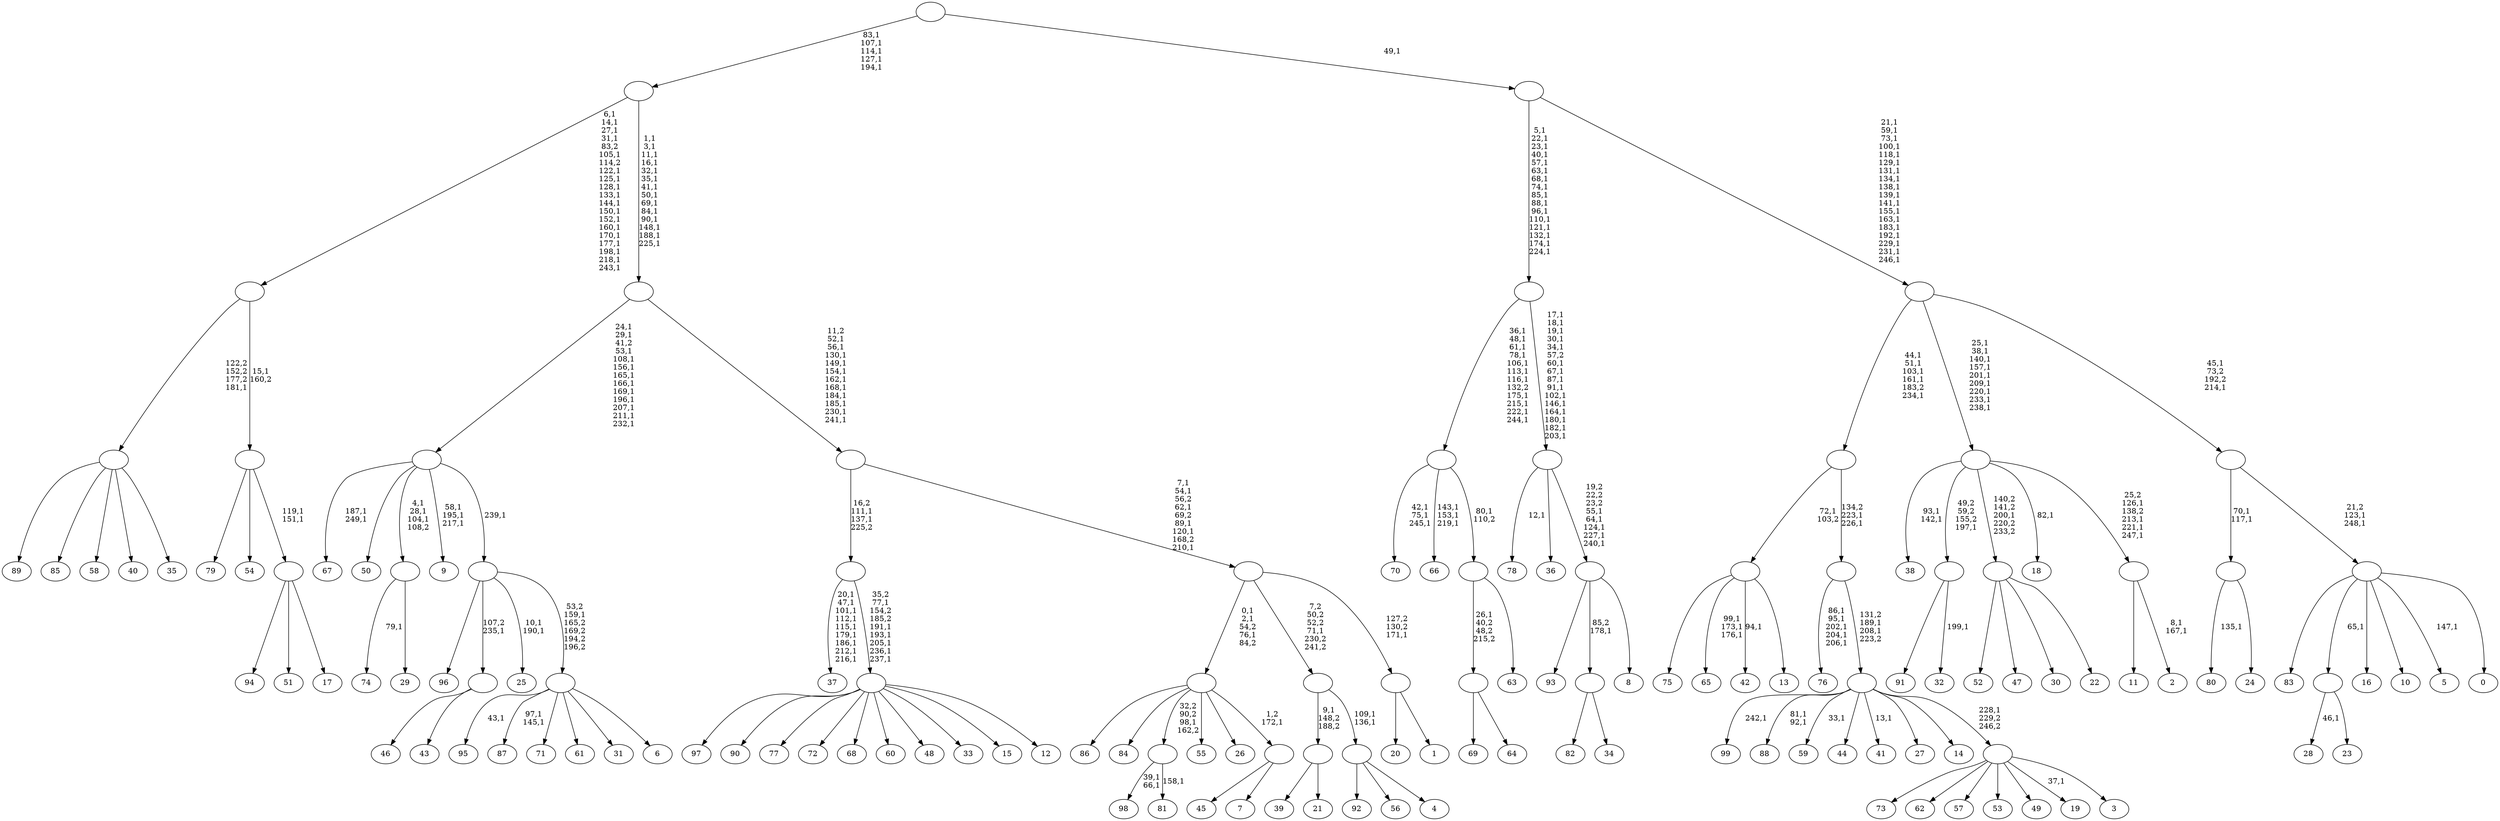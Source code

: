digraph T {
	350 [label="99"]
	348 [label="98"]
	345 [label="97"]
	344 [label="96"]
	343 [label="95"]
	341 [label="94"]
	340 [label="93"]
	339 [label="92"]
	338 [label="91"]
	337 [label="90"]
	336 [label="89"]
	335 [label="88"]
	332 [label="87"]
	329 [label="86"]
	328 [label="85"]
	327 [label="84"]
	326 [label="83"]
	325 [label="82"]
	324 [label="81"]
	322 [label=""]
	321 [label="80"]
	319 [label="79"]
	318 [label="78"]
	316 [label="77"]
	315 [label="76"]
	309 [label="75"]
	308 [label="74"]
	306 [label="73"]
	305 [label="72"]
	304 [label="71"]
	303 [label="70"]
	299 [label="69"]
	298 [label="68"]
	297 [label="67"]
	294 [label="66"]
	290 [label="65"]
	286 [label="64"]
	285 [label=""]
	284 [label="63"]
	283 [label=""]
	282 [label=""]
	271 [label="62"]
	270 [label="61"]
	269 [label="60"]
	268 [label="59"]
	266 [label="58"]
	265 [label="57"]
	264 [label="56"]
	263 [label="55"]
	262 [label="54"]
	261 [label="53"]
	260 [label="52"]
	259 [label="51"]
	258 [label="50"]
	257 [label="49"]
	256 [label="48"]
	255 [label="47"]
	254 [label="46"]
	253 [label="45"]
	252 [label="44"]
	251 [label="43"]
	250 [label=""]
	249 [label="42"]
	247 [label="41"]
	245 [label="40"]
	244 [label="39"]
	243 [label="38"]
	240 [label="37"]
	230 [label="36"]
	229 [label="35"]
	228 [label=""]
	227 [label="34"]
	226 [label=""]
	225 [label="33"]
	224 [label="32"]
	222 [label=""]
	221 [label="31"]
	220 [label="30"]
	219 [label="29"]
	218 [label=""]
	215 [label="28"]
	213 [label="27"]
	212 [label="26"]
	211 [label="25"]
	208 [label="24"]
	207 [label=""]
	205 [label="23"]
	204 [label=""]
	203 [label="22"]
	202 [label=""]
	201 [label="21"]
	200 [label=""]
	199 [label="20"]
	198 [label="19"]
	196 [label="18"]
	194 [label="17"]
	193 [label=""]
	191 [label=""]
	190 [label=""]
	172 [label="16"]
	171 [label="15"]
	170 [label="14"]
	169 [label="13"]
	168 [label=""]
	167 [label="12"]
	166 [label=""]
	160 [label=""]
	158 [label="11"]
	157 [label="10"]
	156 [label="9"]
	152 [label="8"]
	151 [label=""]
	146 [label=""]
	131 [label=""]
	115 [label="7"]
	114 [label=""]
	113 [label=""]
	110 [label="6"]
	109 [label=""]
	108 [label=""]
	107 [label=""]
	95 [label="5"]
	93 [label="4"]
	92 [label=""]
	90 [label=""]
	89 [label="3"]
	88 [label=""]
	87 [label=""]
	85 [label=""]
	83 [label=""]
	78 [label="2"]
	75 [label=""]
	71 [label=""]
	62 [label="1"]
	61 [label=""]
	60 [label=""]
	54 [label=""]
	43 [label=""]
	29 [label=""]
	24 [label="0"]
	23 [label=""]
	21 [label=""]
	19 [label=""]
	1 [label=""]
	0 [label=""]
	322 -> 324 [label="158,1"]
	322 -> 348 [label="39,1\n66,1"]
	285 -> 299 [label=""]
	285 -> 286 [label=""]
	283 -> 285 [label="26,1\n40,2\n48,2\n215,2"]
	283 -> 284 [label=""]
	282 -> 294 [label="143,1\n153,1\n219,1"]
	282 -> 303 [label="42,1\n75,1\n245,1"]
	282 -> 283 [label="80,1\n110,2"]
	250 -> 254 [label=""]
	250 -> 251 [label=""]
	228 -> 336 [label=""]
	228 -> 328 [label=""]
	228 -> 266 [label=""]
	228 -> 245 [label=""]
	228 -> 229 [label=""]
	226 -> 325 [label=""]
	226 -> 227 [label=""]
	222 -> 224 [label="199,1"]
	222 -> 338 [label=""]
	218 -> 308 [label="79,1"]
	218 -> 219 [label=""]
	207 -> 321 [label="135,1"]
	207 -> 208 [label=""]
	204 -> 215 [label="46,1"]
	204 -> 205 [label=""]
	202 -> 260 [label=""]
	202 -> 255 [label=""]
	202 -> 220 [label=""]
	202 -> 203 [label=""]
	200 -> 244 [label=""]
	200 -> 201 [label=""]
	193 -> 341 [label=""]
	193 -> 259 [label=""]
	193 -> 194 [label=""]
	191 -> 193 [label="119,1\n151,1"]
	191 -> 319 [label=""]
	191 -> 262 [label=""]
	190 -> 228 [label="122,2\n152,2\n177,2\n181,1"]
	190 -> 191 [label="15,1\n160,2"]
	168 -> 249 [label="94,1"]
	168 -> 290 [label="99,1\n173,1\n176,1"]
	168 -> 309 [label=""]
	168 -> 169 [label=""]
	166 -> 345 [label=""]
	166 -> 337 [label=""]
	166 -> 316 [label=""]
	166 -> 305 [label=""]
	166 -> 298 [label=""]
	166 -> 269 [label=""]
	166 -> 256 [label=""]
	166 -> 225 [label=""]
	166 -> 171 [label=""]
	166 -> 167 [label=""]
	160 -> 166 [label="35,2\n77,1\n154,2\n185,2\n191,1\n193,1\n205,1\n236,1\n237,1"]
	160 -> 240 [label="20,1\n47,1\n101,1\n112,1\n115,1\n179,1\n186,1\n212,1\n216,1"]
	151 -> 340 [label=""]
	151 -> 226 [label="85,2\n178,1"]
	151 -> 152 [label=""]
	146 -> 151 [label="19,2\n22,2\n23,2\n55,1\n64,1\n124,1\n227,1\n240,1"]
	146 -> 318 [label="12,1"]
	146 -> 230 [label=""]
	131 -> 146 [label="17,1\n18,1\n19,1\n30,1\n34,1\n57,2\n60,1\n67,1\n87,1\n91,1\n102,1\n146,1\n164,1\n180,1\n182,1\n203,1"]
	131 -> 282 [label="36,1\n48,1\n61,1\n78,1\n106,1\n113,1\n116,1\n132,2\n175,1\n215,1\n222,1\n244,1"]
	114 -> 253 [label=""]
	114 -> 115 [label=""]
	113 -> 329 [label=""]
	113 -> 327 [label=""]
	113 -> 322 [label="32,2\n90,2\n98,1\n162,2"]
	113 -> 263 [label=""]
	113 -> 212 [label=""]
	113 -> 114 [label="1,2\n172,1"]
	109 -> 332 [label="97,1\n145,1"]
	109 -> 343 [label="43,1"]
	109 -> 304 [label=""]
	109 -> 270 [label=""]
	109 -> 221 [label=""]
	109 -> 110 [label=""]
	108 -> 211 [label="10,1\n190,1"]
	108 -> 344 [label=""]
	108 -> 250 [label="107,2\n235,1"]
	108 -> 109 [label="53,2\n159,1\n165,2\n169,2\n194,2\n196,2"]
	107 -> 156 [label="58,1\n195,1\n217,1"]
	107 -> 218 [label="4,1\n28,1\n104,1\n108,2"]
	107 -> 297 [label="187,1\n249,1"]
	107 -> 258 [label=""]
	107 -> 108 [label="239,1"]
	92 -> 339 [label=""]
	92 -> 264 [label=""]
	92 -> 93 [label=""]
	90 -> 92 [label="109,1\n136,1"]
	90 -> 200 [label="9,1\n148,2\n188,2"]
	88 -> 198 [label="37,1"]
	88 -> 306 [label=""]
	88 -> 271 [label=""]
	88 -> 265 [label=""]
	88 -> 261 [label=""]
	88 -> 257 [label=""]
	88 -> 89 [label=""]
	87 -> 247 [label="13,1"]
	87 -> 268 [label="33,1"]
	87 -> 335 [label="81,1\n92,1"]
	87 -> 350 [label="242,1"]
	87 -> 252 [label=""]
	87 -> 213 [label=""]
	87 -> 170 [label=""]
	87 -> 88 [label="228,1\n229,2\n246,2"]
	85 -> 87 [label="131,2\n189,1\n208,1\n223,2"]
	85 -> 315 [label="86,1\n95,1\n202,1\n204,1\n206,1"]
	83 -> 85 [label="134,2\n223,1\n226,1"]
	83 -> 168 [label="72,1\n103,2"]
	75 -> 78 [label="8,1\n167,1"]
	75 -> 158 [label=""]
	71 -> 75 [label="25,2\n126,1\n138,2\n213,1\n221,1\n247,1"]
	71 -> 196 [label="82,1"]
	71 -> 243 [label="93,1\n142,1"]
	71 -> 222 [label="49,2\n59,2\n155,2\n197,1"]
	71 -> 202 [label="140,2\n141,2\n200,1\n220,2\n233,2"]
	61 -> 199 [label=""]
	61 -> 62 [label=""]
	60 -> 113 [label="0,1\n2,1\n54,2\n76,1\n84,2"]
	60 -> 90 [label="7,2\n50,2\n52,2\n71,1\n230,2\n241,2"]
	60 -> 61 [label="127,2\n130,2\n171,1"]
	54 -> 60 [label="7,1\n54,1\n56,2\n62,1\n69,2\n89,1\n120,1\n168,2\n210,1"]
	54 -> 160 [label="16,2\n111,1\n137,1\n225,2"]
	43 -> 54 [label="11,2\n52,1\n56,1\n130,1\n149,1\n154,1\n162,1\n168,1\n184,1\n185,1\n230,1\n241,1"]
	43 -> 107 [label="24,1\n29,1\n41,2\n53,1\n108,1\n156,1\n165,1\n166,1\n169,1\n196,1\n207,1\n211,1\n232,1"]
	29 -> 43 [label="1,1\n3,1\n11,1\n16,1\n32,1\n35,1\n41,1\n50,1\n69,1\n84,1\n90,1\n148,1\n188,1\n225,1"]
	29 -> 190 [label="6,1\n14,1\n27,1\n31,1\n83,2\n105,1\n114,2\n122,1\n125,1\n128,1\n133,1\n144,1\n150,1\n152,1\n160,1\n170,1\n177,1\n198,1\n218,1\n243,1"]
	23 -> 95 [label="147,1"]
	23 -> 326 [label=""]
	23 -> 204 [label="65,1"]
	23 -> 172 [label=""]
	23 -> 157 [label=""]
	23 -> 24 [label=""]
	21 -> 23 [label="21,2\n123,1\n248,1"]
	21 -> 207 [label="70,1\n117,1"]
	19 -> 21 [label="45,1\n73,2\n192,2\n214,1"]
	19 -> 71 [label="25,1\n38,1\n140,1\n157,1\n201,1\n209,1\n220,1\n233,1\n238,1"]
	19 -> 83 [label="44,1\n51,1\n103,1\n161,1\n183,2\n234,1"]
	1 -> 19 [label="21,1\n59,1\n73,1\n100,1\n118,1\n129,1\n131,1\n134,1\n138,1\n139,1\n141,1\n155,1\n163,1\n183,1\n192,1\n229,1\n231,1\n246,1"]
	1 -> 131 [label="5,1\n22,1\n23,1\n40,1\n57,1\n63,1\n68,1\n74,1\n85,1\n88,1\n96,1\n110,1\n121,1\n132,1\n174,1\n224,1"]
	0 -> 29 [label="83,1\n107,1\n114,1\n127,1\n194,1"]
	0 -> 1 [label="49,1"]
}
